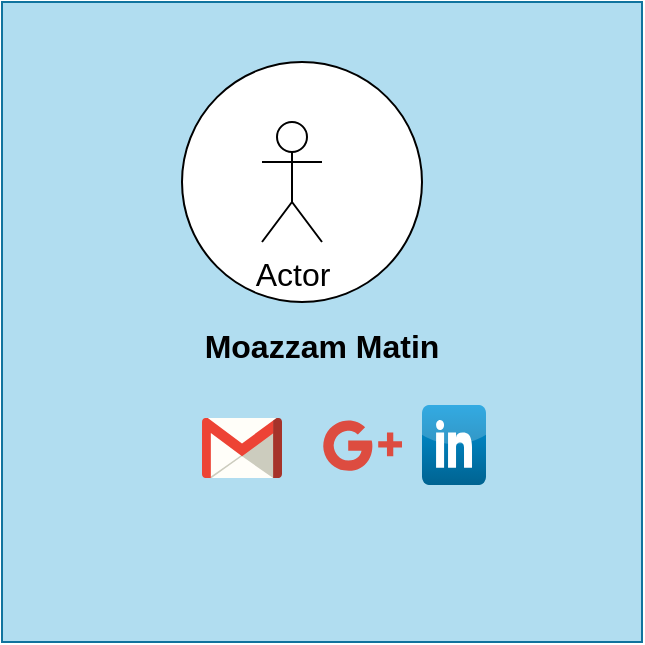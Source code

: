 <mxfile version="20.8.4" type="device"><diagram id="4yKfezSW73NB9VBwsMvk" name="Page-1"><mxGraphModel dx="794" dy="386" grid="1" gridSize="10" guides="1" tooltips="1" connect="1" arrows="1" fold="1" page="1" pageScale="1" pageWidth="850" pageHeight="1100" math="0" shadow="0"><root><mxCell id="0"/><mxCell id="1" parent="0"/><mxCell id="7LBZf_1K1-vbJiA1yPji-1" value="" style="whiteSpace=wrap;html=1;aspect=fixed;fillColor=#b1ddf0;strokeColor=#10739e;" vertex="1" parent="1"><mxGeometry x="290" y="90" width="320" height="320" as="geometry"/></mxCell><mxCell id="7LBZf_1K1-vbJiA1yPji-2" value="" style="ellipse;whiteSpace=wrap;html=1;aspect=fixed;" vertex="1" parent="1"><mxGeometry x="380" y="120" width="120" height="120" as="geometry"/></mxCell><mxCell id="7LBZf_1K1-vbJiA1yPji-3" value="&lt;font style=&quot;font-size: 16px;&quot;&gt;&lt;b&gt;Moazzam Matin&lt;/b&gt;&lt;/font&gt;" style="text;html=1;strokeColor=none;fillColor=none;align=center;verticalAlign=middle;whiteSpace=wrap;rounded=0;" vertex="1" parent="1"><mxGeometry x="350" y="247" width="200" height="30" as="geometry"/></mxCell><mxCell id="7LBZf_1K1-vbJiA1yPji-4" value="" style="dashed=0;outlineConnect=0;html=1;align=center;labelPosition=center;verticalLabelPosition=bottom;verticalAlign=top;shape=mxgraph.weblogos.gmail;fontSize=16;" vertex="1" parent="1"><mxGeometry x="390" y="298" width="40" height="30" as="geometry"/></mxCell><mxCell id="7LBZf_1K1-vbJiA1yPji-5" value="" style="dashed=0;outlineConnect=0;html=1;align=center;labelPosition=center;verticalLabelPosition=bottom;verticalAlign=top;shape=mxgraph.weblogos.google_plus;fillColor=#DD4C40;strokeColor=none;fontSize=16;" vertex="1" parent="1"><mxGeometry x="450" y="298" width="40" height="27" as="geometry"/></mxCell><mxCell id="7LBZf_1K1-vbJiA1yPji-6" value="" style="dashed=0;outlineConnect=0;html=1;align=center;labelPosition=center;verticalLabelPosition=bottom;verticalAlign=top;shape=mxgraph.webicons.linkedin;fillColor=#0095DB;gradientColor=#006391;fontSize=16;" vertex="1" parent="1"><mxGeometry x="500" y="291.5" width="32" height="40" as="geometry"/></mxCell><mxCell id="7LBZf_1K1-vbJiA1yPji-8" value="Actor" style="shape=umlActor;verticalLabelPosition=bottom;verticalAlign=top;html=1;outlineConnect=0;fontSize=16;" vertex="1" parent="1"><mxGeometry x="420" y="150" width="30" height="60" as="geometry"/></mxCell></root></mxGraphModel></diagram></mxfile>